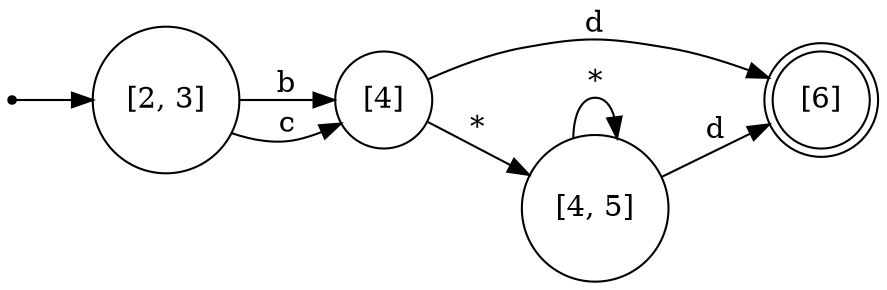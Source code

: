 digraph AFD {
    rankdir=LR;
    node [shape=circle];
    inicio [shape=point];
    inicio -> "[2, 3]";
    "[6]" [shape=doublecircle];
    "[4]" -> "[6]" [label="d"];
    "[4]" -> "[4, 5]" [label="*"];
    "[2, 3]" -> "[4]" [label="b"];
    "[2, 3]" -> "[4]" [label="c"];
    "[4, 5]" -> "[6]" [label="d"];
    "[4, 5]" -> "[4, 5]" [label="*"];
}
